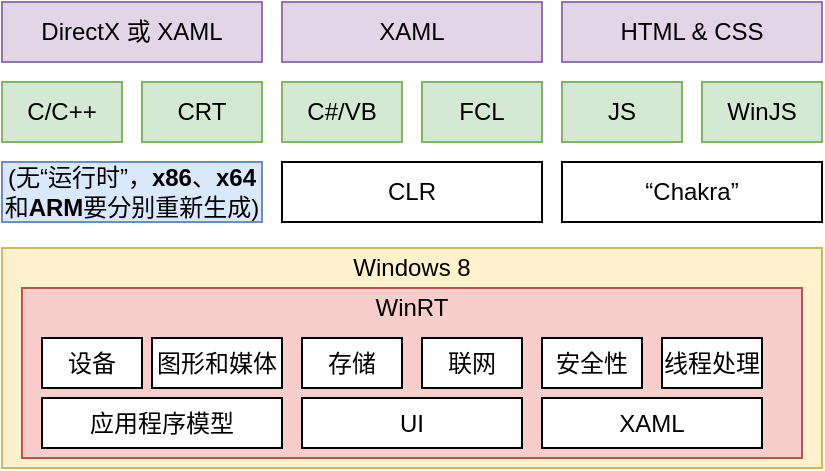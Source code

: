 <mxfile version="13.9.9" type="device"><diagram id="uxi0uT6foiV_wJ0t4Ozn" name="第 1 页"><mxGraphModel dx="527" dy="463" grid="1" gridSize="10" guides="1" tooltips="1" connect="1" arrows="1" fold="1" page="1" pageScale="1" pageWidth="827" pageHeight="1169" math="0" shadow="0"><root><mxCell id="0"/><mxCell id="1" parent="0"/><mxCell id="9nAGO8i0Q34CvQ5SxmnP-1" value="DirectX 或 XAML" style="rounded=0;whiteSpace=wrap;html=1;fillColor=#e1d5e7;strokeColor=#9673a6;" vertex="1" parent="1"><mxGeometry x="70" y="390" width="130" height="30" as="geometry"/></mxCell><mxCell id="9nAGO8i0Q34CvQ5SxmnP-2" value="C/C++" style="rounded=0;whiteSpace=wrap;html=1;fillColor=#d5e8d4;strokeColor=#82b366;" vertex="1" parent="1"><mxGeometry x="70" y="430" width="60" height="30" as="geometry"/></mxCell><mxCell id="9nAGO8i0Q34CvQ5SxmnP-3" value="CRT" style="rounded=0;whiteSpace=wrap;html=1;fillColor=#d5e8d4;strokeColor=#82b366;" vertex="1" parent="1"><mxGeometry x="140" y="430" width="60" height="30" as="geometry"/></mxCell><mxCell id="9nAGO8i0Q34CvQ5SxmnP-4" value="(无“运行时”，&lt;b&gt;x86&lt;/b&gt;、&lt;b&gt;x64&lt;/b&gt;和&lt;b&gt;ARM&lt;/b&gt;要分别重新生成)" style="rounded=0;whiteSpace=wrap;html=1;fillColor=#dae8fc;strokeColor=#6c8ebf;" vertex="1" parent="1"><mxGeometry x="70" y="470" width="130" height="30" as="geometry"/></mxCell><mxCell id="9nAGO8i0Q34CvQ5SxmnP-5" value="XAML" style="rounded=0;whiteSpace=wrap;html=1;fillColor=#e1d5e7;strokeColor=#9673a6;" vertex="1" parent="1"><mxGeometry x="210" y="390" width="130" height="30" as="geometry"/></mxCell><mxCell id="9nAGO8i0Q34CvQ5SxmnP-6" value="C#/VB" style="rounded=0;whiteSpace=wrap;html=1;fillColor=#d5e8d4;strokeColor=#82b366;" vertex="1" parent="1"><mxGeometry x="210" y="430" width="60" height="30" as="geometry"/></mxCell><mxCell id="9nAGO8i0Q34CvQ5SxmnP-7" value="FCL" style="rounded=0;whiteSpace=wrap;html=1;fillColor=#d5e8d4;strokeColor=#82b366;" vertex="1" parent="1"><mxGeometry x="280" y="430" width="60" height="30" as="geometry"/></mxCell><mxCell id="9nAGO8i0Q34CvQ5SxmnP-8" value="CLR" style="rounded=0;whiteSpace=wrap;html=1;" vertex="1" parent="1"><mxGeometry x="210" y="470" width="130" height="30" as="geometry"/></mxCell><mxCell id="9nAGO8i0Q34CvQ5SxmnP-9" value="HTML &amp;amp; CSS" style="rounded=0;whiteSpace=wrap;html=1;fillColor=#e1d5e7;strokeColor=#9673a6;" vertex="1" parent="1"><mxGeometry x="350" y="390" width="130" height="30" as="geometry"/></mxCell><mxCell id="9nAGO8i0Q34CvQ5SxmnP-10" value="JS" style="rounded=0;whiteSpace=wrap;html=1;fillColor=#d5e8d4;strokeColor=#82b366;" vertex="1" parent="1"><mxGeometry x="350" y="430" width="60" height="30" as="geometry"/></mxCell><mxCell id="9nAGO8i0Q34CvQ5SxmnP-11" value="WinJS" style="rounded=0;whiteSpace=wrap;html=1;fillColor=#d5e8d4;strokeColor=#82b366;" vertex="1" parent="1"><mxGeometry x="420" y="430" width="60" height="30" as="geometry"/></mxCell><mxCell id="9nAGO8i0Q34CvQ5SxmnP-12" value="“Chakra”" style="rounded=0;whiteSpace=wrap;html=1;" vertex="1" parent="1"><mxGeometry x="350" y="470" width="130" height="30" as="geometry"/></mxCell><mxCell id="9nAGO8i0Q34CvQ5SxmnP-13" value="" style="rounded=0;whiteSpace=wrap;html=1;fillColor=#fff2cc;strokeColor=#d6b656;" vertex="1" parent="1"><mxGeometry x="70" y="513" width="410" height="110" as="geometry"/></mxCell><mxCell id="9nAGO8i0Q34CvQ5SxmnP-14" value="" style="rounded=0;whiteSpace=wrap;html=1;fillColor=#f8cecc;strokeColor=#b85450;" vertex="1" parent="1"><mxGeometry x="80" y="533" width="390" height="85" as="geometry"/></mxCell><mxCell id="9nAGO8i0Q34CvQ5SxmnP-15" value="设备" style="rounded=0;whiteSpace=wrap;html=1;" vertex="1" parent="1"><mxGeometry x="90" y="558" width="50" height="25" as="geometry"/></mxCell><mxCell id="9nAGO8i0Q34CvQ5SxmnP-16" value="图形和媒体" style="rounded=0;whiteSpace=wrap;html=1;" vertex="1" parent="1"><mxGeometry x="145" y="558" width="65" height="25" as="geometry"/></mxCell><mxCell id="9nAGO8i0Q34CvQ5SxmnP-17" value="应用程序模型" style="rounded=0;whiteSpace=wrap;html=1;" vertex="1" parent="1"><mxGeometry x="90" y="588" width="120" height="25" as="geometry"/></mxCell><mxCell id="9nAGO8i0Q34CvQ5SxmnP-18" value="存储" style="rounded=0;whiteSpace=wrap;html=1;" vertex="1" parent="1"><mxGeometry x="220" y="558" width="50" height="25" as="geometry"/></mxCell><mxCell id="9nAGO8i0Q34CvQ5SxmnP-19" value="联网" style="rounded=0;whiteSpace=wrap;html=1;" vertex="1" parent="1"><mxGeometry x="280" y="558" width="50" height="25" as="geometry"/></mxCell><mxCell id="9nAGO8i0Q34CvQ5SxmnP-20" value="线程处理" style="rounded=0;whiteSpace=wrap;html=1;" vertex="1" parent="1"><mxGeometry x="400" y="558" width="50" height="25" as="geometry"/></mxCell><mxCell id="9nAGO8i0Q34CvQ5SxmnP-21" value="安全性" style="rounded=0;whiteSpace=wrap;html=1;" vertex="1" parent="1"><mxGeometry x="340" y="558" width="50" height="25" as="geometry"/></mxCell><mxCell id="9nAGO8i0Q34CvQ5SxmnP-22" value="UI" style="rounded=0;whiteSpace=wrap;html=1;" vertex="1" parent="1"><mxGeometry x="220" y="588" width="110" height="25" as="geometry"/></mxCell><mxCell id="9nAGO8i0Q34CvQ5SxmnP-23" value="XAML" style="rounded=0;whiteSpace=wrap;html=1;" vertex="1" parent="1"><mxGeometry x="340" y="588" width="110" height="25" as="geometry"/></mxCell><mxCell id="9nAGO8i0Q34CvQ5SxmnP-24" value="Windows 8" style="text;html=1;strokeColor=none;fillColor=none;align=center;verticalAlign=middle;whiteSpace=wrap;rounded=0;" vertex="1" parent="1"><mxGeometry x="235" y="513" width="80" height="20" as="geometry"/></mxCell><mxCell id="9nAGO8i0Q34CvQ5SxmnP-25" value="WinRT" style="text;html=1;strokeColor=none;fillColor=none;align=center;verticalAlign=middle;whiteSpace=wrap;rounded=0;" vertex="1" parent="1"><mxGeometry x="235" y="533" width="80" height="20" as="geometry"/></mxCell></root></mxGraphModel></diagram></mxfile>